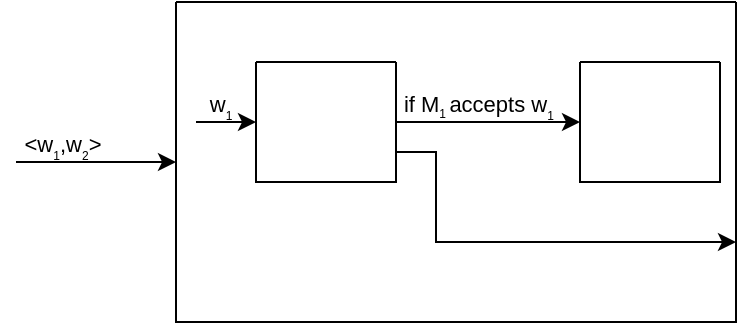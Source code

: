 <mxfile version="24.8.4">
  <diagram name="Page-1" id="SnggOhL0bF-fbKbwRVi7">
    <mxGraphModel dx="514" dy="267" grid="1" gridSize="10" guides="1" tooltips="1" connect="1" arrows="1" fold="1" page="1" pageScale="1" pageWidth="1100" pageHeight="850" math="0" shadow="0">
      <root>
        <mxCell id="0" />
        <mxCell id="1" parent="0" />
        <mxCell id="FqZYB0PS29DUBs86Byrz-2" style="rounded=0;orthogonalLoop=1;jettySize=auto;html=1;entryX=0;entryY=0.5;entryDx=0;entryDy=0;" edge="1" parent="1" target="FqZYB0PS29DUBs86Byrz-1">
          <mxGeometry relative="1" as="geometry">
            <mxPoint x="130.0" y="260" as="targetPoint" />
            <mxPoint x="120" y="260" as="sourcePoint" />
          </mxGeometry>
        </mxCell>
        <mxCell id="FqZYB0PS29DUBs86Byrz-3" value="&amp;lt;w&lt;sub&gt;&lt;font style=&quot;font-size: 6px;&quot;&gt;1&lt;/font&gt;&lt;/sub&gt;,w&lt;sub&gt;&lt;font style=&quot;font-size: 6px;&quot;&gt;2&lt;/font&gt;&lt;/sub&gt;&amp;gt;" style="edgeLabel;html=1;align=center;verticalAlign=middle;resizable=0;points=[];labelBackgroundColor=none;" vertex="1" connectable="0" parent="FqZYB0PS29DUBs86Byrz-2">
          <mxGeometry x="-0.879" y="1" relative="1" as="geometry">
            <mxPoint x="18" y="-6" as="offset" />
          </mxGeometry>
        </mxCell>
        <mxCell id="FqZYB0PS29DUBs86Byrz-1" value="" style="swimlane;startSize=0;container=0;" vertex="1" parent="1">
          <mxGeometry x="200" y="180" width="280" height="160" as="geometry" />
        </mxCell>
        <mxCell id="FqZYB0PS29DUBs86Byrz-5" style="rounded=0;orthogonalLoop=1;jettySize=auto;html=1;entryX=0;entryY=0.5;entryDx=0;entryDy=0;" edge="1" parent="FqZYB0PS29DUBs86Byrz-1" target="FqZYB0PS29DUBs86Byrz-4">
          <mxGeometry relative="1" as="geometry">
            <mxPoint x="10" y="60" as="targetPoint" />
            <mxPoint x="10" y="60" as="sourcePoint" />
          </mxGeometry>
        </mxCell>
        <mxCell id="FqZYB0PS29DUBs86Byrz-7" value="w&lt;sub&gt;&lt;font style=&quot;font-size: 6px;&quot;&gt;1&lt;/font&gt;&lt;/sub&gt;" style="edgeLabel;html=1;align=center;verticalAlign=middle;resizable=0;points=[];labelBackgroundColor=none;" vertex="1" connectable="0" parent="FqZYB0PS29DUBs86Byrz-5">
          <mxGeometry x="-0.22" relative="1" as="geometry">
            <mxPoint y="-7" as="offset" />
          </mxGeometry>
        </mxCell>
        <mxCell id="FqZYB0PS29DUBs86Byrz-11" style="edgeStyle=orthogonalEdgeStyle;rounded=0;orthogonalLoop=1;jettySize=auto;html=1;entryX=1;entryY=0.75;entryDx=0;entryDy=0;exitX=1;exitY=0.75;exitDx=0;exitDy=0;" edge="1" parent="FqZYB0PS29DUBs86Byrz-1" source="FqZYB0PS29DUBs86Byrz-4" target="FqZYB0PS29DUBs86Byrz-1">
          <mxGeometry relative="1" as="geometry">
            <Array as="points">
              <mxPoint x="130" y="75" />
              <mxPoint x="130" y="120" />
            </Array>
          </mxGeometry>
        </mxCell>
        <mxCell id="FqZYB0PS29DUBs86Byrz-4" value="" style="swimlane;startSize=0;container=0;fontStyle=0;fontSize=11;" vertex="1" parent="FqZYB0PS29DUBs86Byrz-1">
          <mxGeometry x="40" y="30" width="70" height="60" as="geometry" />
        </mxCell>
        <mxCell id="FqZYB0PS29DUBs86Byrz-27" style="rounded=0;orthogonalLoop=1;jettySize=auto;html=1;entryX=0;entryY=0.5;entryDx=0;entryDy=0;exitX=1;exitY=0.5;exitDx=0;exitDy=0;" edge="1" parent="FqZYB0PS29DUBs86Byrz-1" target="FqZYB0PS29DUBs86Byrz-30" source="FqZYB0PS29DUBs86Byrz-4">
          <mxGeometry relative="1" as="geometry">
            <mxPoint x="140" y="60" as="targetPoint" />
            <mxPoint x="140" y="60" as="sourcePoint" />
          </mxGeometry>
        </mxCell>
        <mxCell id="FqZYB0PS29DUBs86Byrz-28" value="if M&lt;sub style=&quot;font-size: 6px;&quot;&gt;&lt;font style=&quot;font-size: 6px;&quot;&gt;1&lt;/font&gt;&amp;nbsp;&lt;/sub&gt;accepts w&lt;sub&gt;&lt;font style=&quot;font-size: 6px;&quot;&gt;1&lt;/font&gt;&lt;/sub&gt;&amp;nbsp;&lt;span style=&quot;color: rgba(0, 0, 0, 0); font-family: monospace; font-size: 0px; text-align: start;&quot;&gt;%3CmxGraphModel%3E%3Croot%3E%3CmxCell%20id%3D%220%22%2F%3E%3CmxCell%20id%3D%221%22%20parent%3D%220%22%2F%3E%3CmxCell%20id%3D%222%22%20value%3D%22w%26lt%3Bsub%26gt%3B%26lt%3Bfont%20style%3D%26quot%3Bfont-size%3A%206px%3B%26quot%3B%26gt%3B1%26lt%3B%2Ffont%26gt%3B%26lt%3B%2Fsub%26gt%3B%22%20style%3D%22edgeLabel%3Bhtml%3D1%3Balign%3Dcenter%3BverticalAlign%3Dmiddle%3Bresizable%3D0%3Bpoints%3D%5B%5D%3BlabelBackgroundColor%3Dnone%3B%22%20vertex%3D%221%22%20connectable%3D%220%22%20parent%3D%221%22%3E%3CmxGeometry%20x%3D%22221.837%22%20y%3D%22233.0%22%20as%3D%22geometry%22%2F%3E%3C%2FmxCell%3E%3C%2Froot%3E%3C%2FmxGraphModel%3E&lt;/span&gt;&amp;nbsp;" style="edgeLabel;html=1;align=center;verticalAlign=middle;resizable=0;points=[];labelBackgroundColor=none;" vertex="1" connectable="0" parent="FqZYB0PS29DUBs86Byrz-27">
          <mxGeometry x="-0.22" relative="1" as="geometry">
            <mxPoint x="8" y="-7" as="offset" />
          </mxGeometry>
        </mxCell>
        <mxCell id="FqZYB0PS29DUBs86Byrz-30" value="" style="swimlane;startSize=0;container=0;fontStyle=0;fontSize=11;" vertex="1" parent="FqZYB0PS29DUBs86Byrz-1">
          <mxGeometry x="202" y="30" width="70" height="60" as="geometry" />
        </mxCell>
      </root>
    </mxGraphModel>
  </diagram>
</mxfile>
